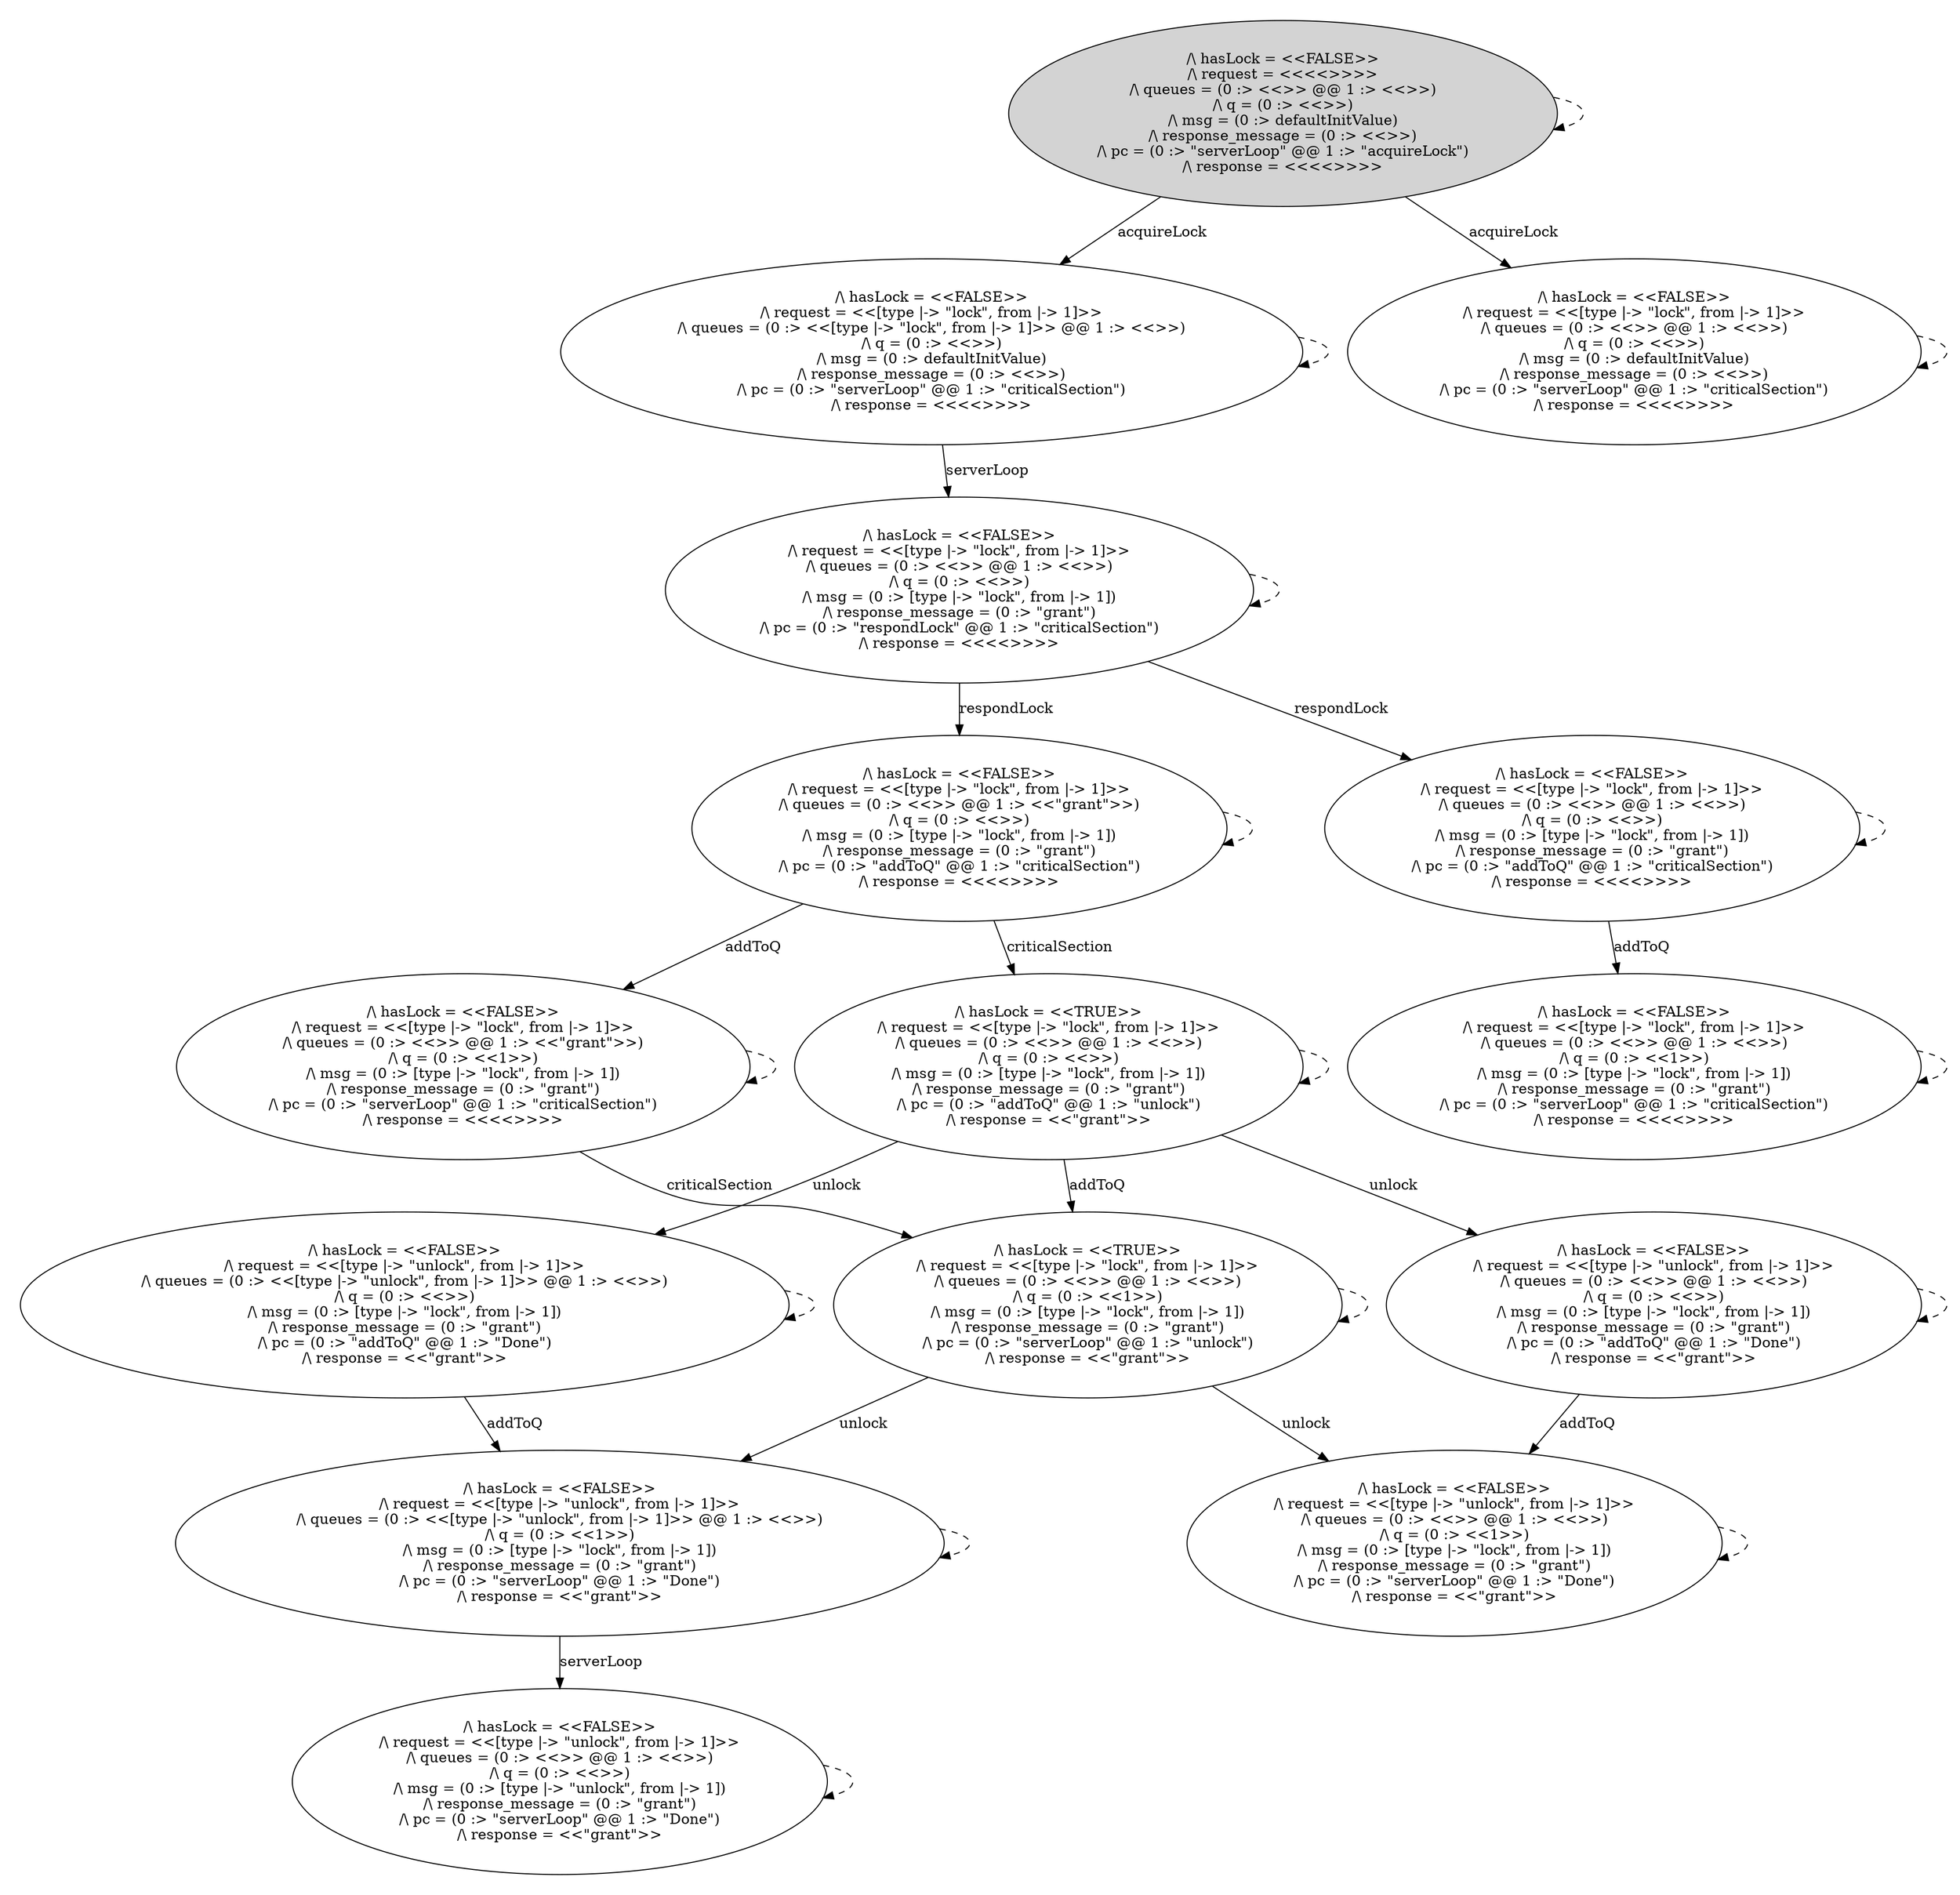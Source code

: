 strict digraph DiskGraph {
nodesep=0.35;
subgraph cluster_graph {
color="white";
-8805165153484459999 [label="/\\ hasLock = <<FALSE>>\n/\\ request = <<<<>>>>\n/\\ queues = (0 :> <<>> @@ 1 :> <<>>)\n/\\ q = (0 :> <<>>)\n/\\ msg = (0 :> defaultInitValue)\n/\\ response_message = (0 :> <<>>)\n/\\ pc = (0 :> \"serverLoop\" @@ 1 :> \"acquireLock\")\n/\\ response = <<<<>>>>",style = filled]
-8805165153484459999 -> 7958418399966305522 [label="acquireLock",color="black",fontcolor="black"];
7958418399966305522 [label="/\\ hasLock = <<FALSE>>\n/\\ request = <<[type |-> \"lock\", from |-> 1]>>\n/\\ queues = (0 :> <<[type |-> \"lock\", from |-> 1]>> @@ 1 :> <<>>)\n/\\ q = (0 :> <<>>)\n/\\ msg = (0 :> defaultInitValue)\n/\\ response_message = (0 :> <<>>)\n/\\ pc = (0 :> \"serverLoop\" @@ 1 :> \"criticalSection\")\n/\\ response = <<<<>>>>"];
-8805165153484459999 -> -7062291560306475773 [label="acquireLock",color="black",fontcolor="black"];
-7062291560306475773 [label="/\\ hasLock = <<FALSE>>\n/\\ request = <<[type |-> \"lock\", from |-> 1]>>\n/\\ queues = (0 :> <<>> @@ 1 :> <<>>)\n/\\ q = (0 :> <<>>)\n/\\ msg = (0 :> defaultInitValue)\n/\\ response_message = (0 :> <<>>)\n/\\ pc = (0 :> \"serverLoop\" @@ 1 :> \"criticalSection\")\n/\\ response = <<<<>>>>"];
-8805165153484459999 -> -8805165153484459999 [style="dashed"];
7958418399966305522 -> 6998364596789086977 [label="serverLoop",color="black",fontcolor="black"];
6998364596789086977 [label="/\\ hasLock = <<FALSE>>\n/\\ request = <<[type |-> \"lock\", from |-> 1]>>\n/\\ queues = (0 :> <<>> @@ 1 :> <<>>)\n/\\ q = (0 :> <<>>)\n/\\ msg = (0 :> [type |-> \"lock\", from |-> 1])\n/\\ response_message = (0 :> \"grant\")\n/\\ pc = (0 :> \"respondLock\" @@ 1 :> \"criticalSection\")\n/\\ response = <<<<>>>>"];
7958418399966305522 -> 7958418399966305522 [style="dashed"];
-7062291560306475773 -> -7062291560306475773 [style="dashed"];
6998364596789086977 -> -4011507990341237836 [label="respondLock",color="black",fontcolor="black"];
-4011507990341237836 [label="/\\ hasLock = <<FALSE>>\n/\\ request = <<[type |-> \"lock\", from |-> 1]>>\n/\\ queues = (0 :> <<>> @@ 1 :> <<\"grant\">>)\n/\\ q = (0 :> <<>>)\n/\\ msg = (0 :> [type |-> \"lock\", from |-> 1])\n/\\ response_message = (0 :> \"grant\")\n/\\ pc = (0 :> \"addToQ\" @@ 1 :> \"criticalSection\")\n/\\ response = <<<<>>>>"];
6998364596789086977 -> -6779757211467120826 [label="respondLock",color="black",fontcolor="black"];
-6779757211467120826 [label="/\\ hasLock = <<FALSE>>\n/\\ request = <<[type |-> \"lock\", from |-> 1]>>\n/\\ queues = (0 :> <<>> @@ 1 :> <<>>)\n/\\ q = (0 :> <<>>)\n/\\ msg = (0 :> [type |-> \"lock\", from |-> 1])\n/\\ response_message = (0 :> \"grant\")\n/\\ pc = (0 :> \"addToQ\" @@ 1 :> \"criticalSection\")\n/\\ response = <<<<>>>>"];
6998364596789086977 -> 6998364596789086977 [style="dashed"];
-4011507990341237836 -> -3723940207858350144 [label="addToQ",color="black",fontcolor="black"];
-3723940207858350144 [label="/\\ hasLock = <<FALSE>>\n/\\ request = <<[type |-> \"lock\", from |-> 1]>>\n/\\ queues = (0 :> <<>> @@ 1 :> <<\"grant\">>)\n/\\ q = (0 :> <<1>>)\n/\\ msg = (0 :> [type |-> \"lock\", from |-> 1])\n/\\ response_message = (0 :> \"grant\")\n/\\ pc = (0 :> \"serverLoop\" @@ 1 :> \"criticalSection\")\n/\\ response = <<<<>>>>"];
-4011507990341237836 -> -8266493094593160258 [label="criticalSection",color="black",fontcolor="black"];
-8266493094593160258 [label="/\\ hasLock = <<TRUE>>\n/\\ request = <<[type |-> \"lock\", from |-> 1]>>\n/\\ queues = (0 :> <<>> @@ 1 :> <<>>)\n/\\ q = (0 :> <<>>)\n/\\ msg = (0 :> [type |-> \"lock\", from |-> 1])\n/\\ response_message = (0 :> \"grant\")\n/\\ pc = (0 :> \"addToQ\" @@ 1 :> \"unlock\")\n/\\ response = <<\"grant\">>"];
-4011507990341237836 -> -4011507990341237836 [style="dashed"];
-6779757211467120826 -> 8135834718255667313 [label="addToQ",color="black",fontcolor="black"];
8135834718255667313 [label="/\\ hasLock = <<FALSE>>\n/\\ request = <<[type |-> \"lock\", from |-> 1]>>\n/\\ queues = (0 :> <<>> @@ 1 :> <<>>)\n/\\ q = (0 :> <<1>>)\n/\\ msg = (0 :> [type |-> \"lock\", from |-> 1])\n/\\ response_message = (0 :> \"grant\")\n/\\ pc = (0 :> \"serverLoop\" @@ 1 :> \"criticalSection\")\n/\\ response = <<<<>>>>"];
-6779757211467120826 -> -6779757211467120826 [style="dashed"];
-3723940207858350144 -> -5032384031992729486 [label="criticalSection",color="black",fontcolor="black"];
-5032384031992729486 [label="/\\ hasLock = <<TRUE>>\n/\\ request = <<[type |-> \"lock\", from |-> 1]>>\n/\\ queues = (0 :> <<>> @@ 1 :> <<>>)\n/\\ q = (0 :> <<1>>)\n/\\ msg = (0 :> [type |-> \"lock\", from |-> 1])\n/\\ response_message = (0 :> \"grant\")\n/\\ pc = (0 :> \"serverLoop\" @@ 1 :> \"unlock\")\n/\\ response = <<\"grant\">>"];
-3723940207858350144 -> -3723940207858350144 [style="dashed"];
-8266493094593160258 -> -5032384031992729486 [label="addToQ",color="black",fontcolor="black"];
-8266493094593160258 -> -5052925588085414880 [label="unlock",color="black",fontcolor="black"];
-5052925588085414880 [label="/\\ hasLock = <<FALSE>>\n/\\ request = <<[type |-> \"unlock\", from |-> 1]>>\n/\\ queues = (0 :> <<[type |-> \"unlock\", from |-> 1]>> @@ 1 :> <<>>)\n/\\ q = (0 :> <<>>)\n/\\ msg = (0 :> [type |-> \"lock\", from |-> 1])\n/\\ response_message = (0 :> \"grant\")\n/\\ pc = (0 :> \"addToQ\" @@ 1 :> \"Done\")\n/\\ response = <<\"grant\">>"];
-8266493094593160258 -> 7885965569308342919 [label="unlock",color="black",fontcolor="black"];
7885965569308342919 [label="/\\ hasLock = <<FALSE>>\n/\\ request = <<[type |-> \"unlock\", from |-> 1]>>\n/\\ queues = (0 :> <<>> @@ 1 :> <<>>)\n/\\ q = (0 :> <<>>)\n/\\ msg = (0 :> [type |-> \"lock\", from |-> 1])\n/\\ response_message = (0 :> \"grant\")\n/\\ pc = (0 :> \"addToQ\" @@ 1 :> \"Done\")\n/\\ response = <<\"grant\">>"];
-8266493094593160258 -> -8266493094593160258 [style="dashed"];
8135834718255667313 -> 8135834718255667313 [style="dashed"];
-5032384031992729486 -> -4759672843622453801 [label="unlock",color="black",fontcolor="black"];
-4759672843622453801 [label="/\\ hasLock = <<FALSE>>\n/\\ request = <<[type |-> \"unlock\", from |-> 1]>>\n/\\ queues = (0 :> <<[type |-> \"unlock\", from |-> 1]>> @@ 1 :> <<>>)\n/\\ q = (0 :> <<1>>)\n/\\ msg = (0 :> [type |-> \"lock\", from |-> 1])\n/\\ response_message = (0 :> \"grant\")\n/\\ pc = (0 :> \"serverLoop\" @@ 1 :> \"Done\")\n/\\ response = <<\"grant\">>"];
-5032384031992729486 -> 8967851722970828742 [label="unlock",color="black",fontcolor="black"];
8967851722970828742 [label="/\\ hasLock = <<FALSE>>\n/\\ request = <<[type |-> \"unlock\", from |-> 1]>>\n/\\ queues = (0 :> <<>> @@ 1 :> <<>>)\n/\\ q = (0 :> <<1>>)\n/\\ msg = (0 :> [type |-> \"lock\", from |-> 1])\n/\\ response_message = (0 :> \"grant\")\n/\\ pc = (0 :> \"serverLoop\" @@ 1 :> \"Done\")\n/\\ response = <<\"grant\">>"];
-5032384031992729486 -> -5032384031992729486 [style="dashed"];
-5052925588085414880 -> -4759672843622453801 [label="addToQ",color="black",fontcolor="black"];
-5052925588085414880 -> -5052925588085414880 [style="dashed"];
7885965569308342919 -> 8967851722970828742 [label="addToQ",color="black",fontcolor="black"];
7885965569308342919 -> 7885965569308342919 [style="dashed"];
-4759672843622453801 -> 6205110390207476424 [label="serverLoop",color="black",fontcolor="black"];
6205110390207476424 [label="/\\ hasLock = <<FALSE>>\n/\\ request = <<[type |-> \"unlock\", from |-> 1]>>\n/\\ queues = (0 :> <<>> @@ 1 :> <<>>)\n/\\ q = (0 :> <<>>)\n/\\ msg = (0 :> [type |-> \"unlock\", from |-> 1])\n/\\ response_message = (0 :> \"grant\")\n/\\ pc = (0 :> \"serverLoop\" @@ 1 :> \"Done\")\n/\\ response = <<\"grant\">>"];
-4759672843622453801 -> -4759672843622453801 [style="dashed"];
8967851722970828742 -> 8967851722970828742 [style="dashed"];
6205110390207476424 -> 6205110390207476424 [style="dashed"];
{rank = same; -8805165153484459999;}
{rank = same; 7958418399966305522;-7062291560306475773;}
{rank = same; 6998364596789086977;}
{rank = same; -6779757211467120826;-4011507990341237836;}
{rank = same; 8135834718255667313;-3723940207858350144;-8266493094593160258;}
{rank = same; -5032384031992729486;7885965569308342919;-5052925588085414880;}
{rank = same; -4759672843622453801;8967851722970828742;}
{rank = same; 6205110390207476424;}
}
}